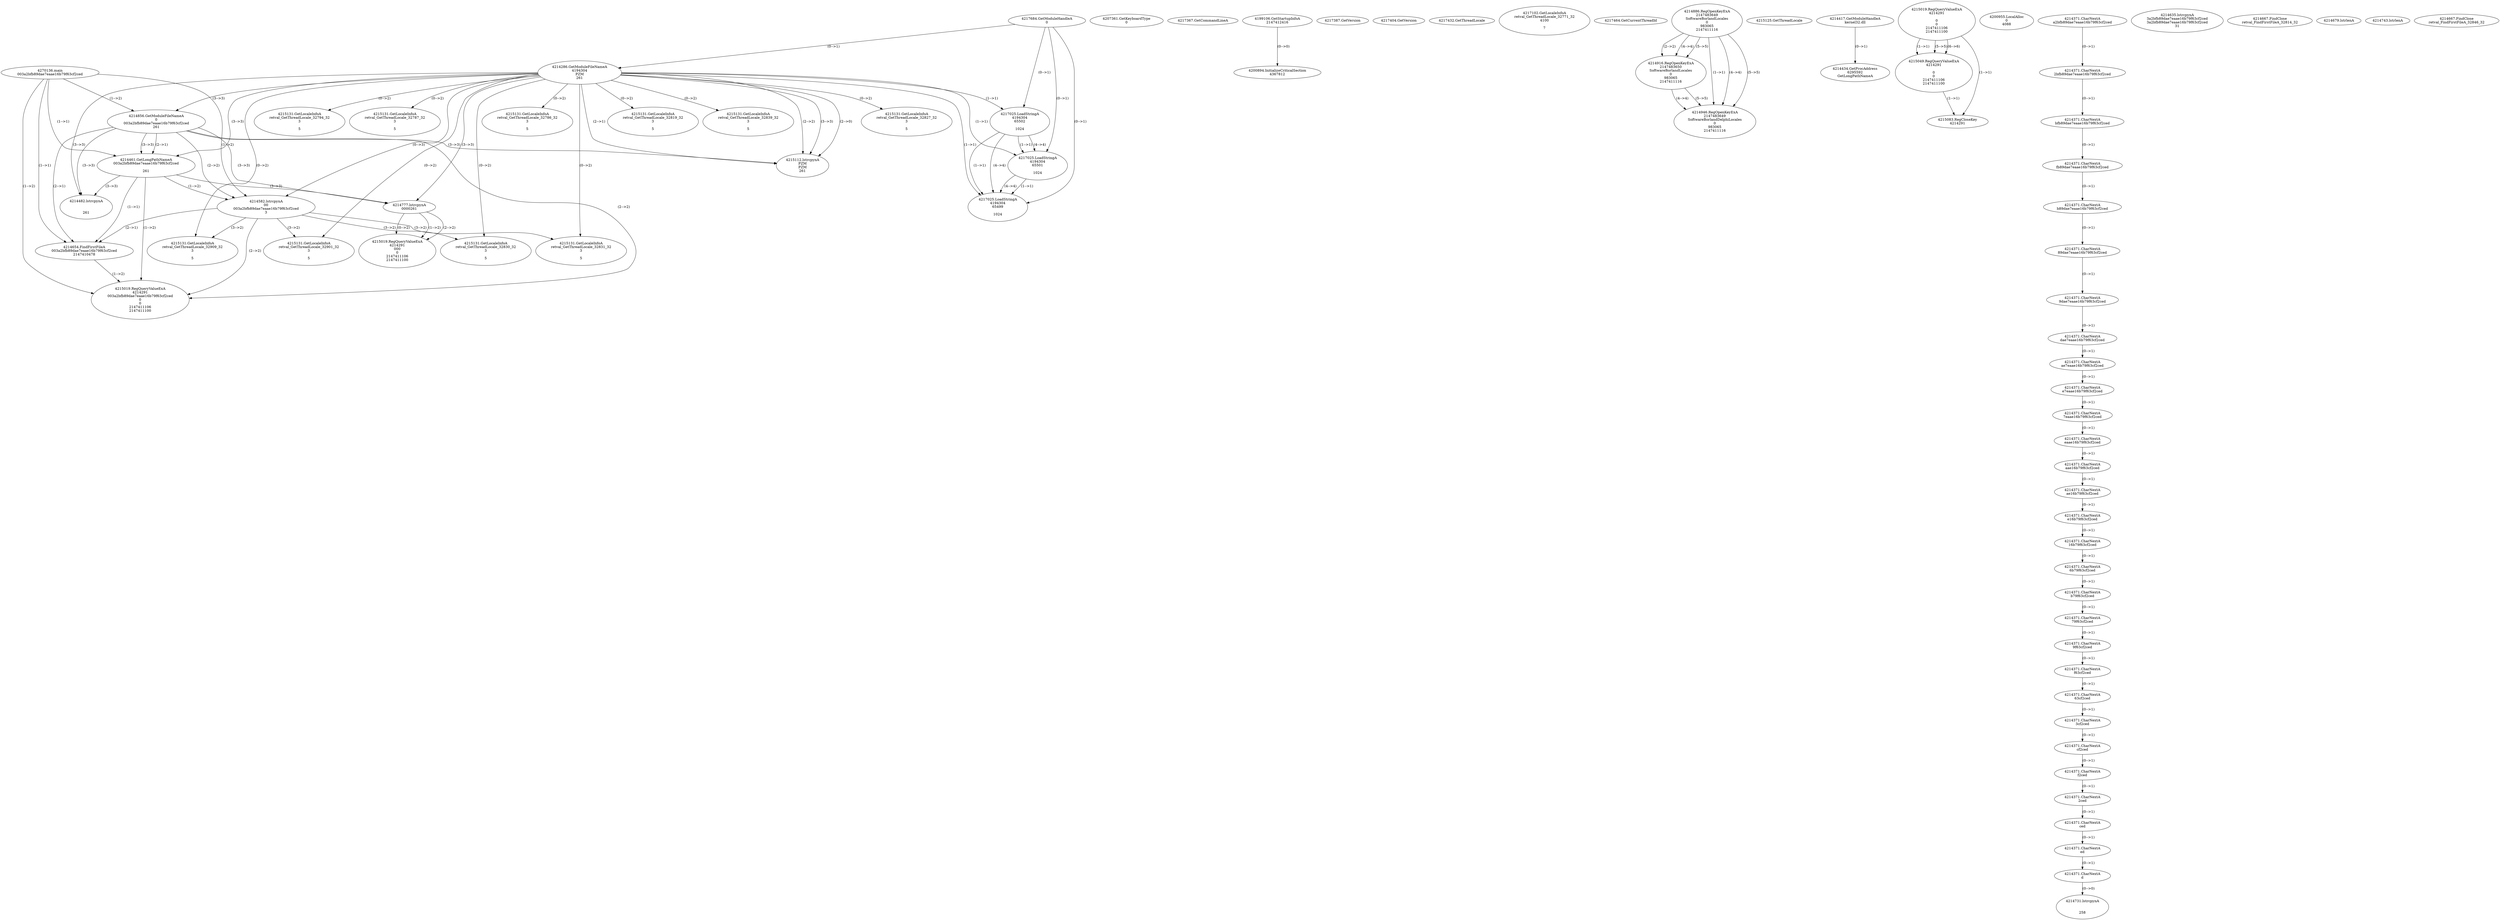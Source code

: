 // Global SCDG with merge call
digraph {
	0 [label="4270136.main
003a2bfb89dae7eaae16b79f63cf2ced"]
	1 [label="4217684.GetModuleHandleA
0"]
	2 [label="4207361.GetKeyboardType
0"]
	3 [label="4217367.GetCommandLineA
"]
	4 [label="4199106.GetStartupInfoA
2147412416"]
	5 [label="4217387.GetVersion
"]
	6 [label="4217404.GetVersion
"]
	7 [label="4217432.GetThreadLocale
"]
	8 [label="4217102.GetLocaleInfoA
retval_GetThreadLocale_32771_32
4100

7"]
	9 [label="4217464.GetCurrentThreadId
"]
	10 [label="4214286.GetModuleFileNameA
4194304
PZM
261"]
	1 -> 10 [label="(0-->1)"]
	11 [label="4214856.GetModuleFileNameA
0
003a2bfb89dae7eaae16b79f63cf2ced
261"]
	0 -> 11 [label="(1-->2)"]
	10 -> 11 [label="(3-->3)"]
	12 [label="4214886.RegOpenKeyExA
2147483649
Software\Borland\Locales
0
983065
2147411116"]
	13 [label="4214916.RegOpenKeyExA
2147483650
Software\Borland\Locales
0
983065
2147411116"]
	12 -> 13 [label="(2-->2)"]
	12 -> 13 [label="(4-->4)"]
	12 -> 13 [label="(5-->5)"]
	14 [label="4214946.RegOpenKeyExA
2147483649
Software\Borland\Delphi\Locales
0
983065
2147411116"]
	12 -> 14 [label="(1-->1)"]
	12 -> 14 [label="(4-->4)"]
	13 -> 14 [label="(4-->4)"]
	12 -> 14 [label="(5-->5)"]
	13 -> 14 [label="(5-->5)"]
	15 [label="4215112.lstrcpynA
PZM
PZM
261"]
	10 -> 15 [label="(2-->1)"]
	10 -> 15 [label="(2-->2)"]
	10 -> 15 [label="(3-->3)"]
	11 -> 15 [label="(3-->3)"]
	10 -> 15 [label="(2-->0)"]
	16 [label="4215125.GetThreadLocale
"]
	17 [label="4215131.GetLocaleInfoA
retval_GetThreadLocale_32827_32
3

5"]
	10 -> 17 [label="(0-->2)"]
	18 [label="4217025.LoadStringA
4194304
65502

1024"]
	1 -> 18 [label="(0-->1)"]
	10 -> 18 [label="(1-->1)"]
	19 [label="4214417.GetModuleHandleA
kernel32.dll"]
	20 [label="4214434.GetProcAddress
6295592
GetLongPathNameA"]
	19 -> 20 [label="(0-->1)"]
	21 [label="4214461.GetLongPathNameA
003a2bfb89dae7eaae16b79f63cf2ced

261"]
	0 -> 21 [label="(1-->1)"]
	11 -> 21 [label="(2-->1)"]
	10 -> 21 [label="(3-->3)"]
	11 -> 21 [label="(3-->3)"]
	22 [label="4214482.lstrcpynA


261"]
	10 -> 22 [label="(3-->3)"]
	11 -> 22 [label="(3-->3)"]
	21 -> 22 [label="(3-->3)"]
	23 [label="4215019.RegQueryValueExA
4214291

0
0
2147411106
2147411100"]
	24 [label="4215049.RegQueryValueExA
4214291

0
0
2147411106
2147411100"]
	23 -> 24 [label="(1-->1)"]
	23 -> 24 [label="(5-->5)"]
	23 -> 24 [label="(6-->6)"]
	25 [label="4215083.RegCloseKey
4214291"]
	23 -> 25 [label="(1-->1)"]
	24 -> 25 [label="(1-->1)"]
	26 [label="4215131.GetLocaleInfoA
retval_GetThreadLocale_32794_32
3

5"]
	10 -> 26 [label="(0-->2)"]
	27 [label="4217025.LoadStringA
4194304
65501

1024"]
	1 -> 27 [label="(0-->1)"]
	10 -> 27 [label="(1-->1)"]
	18 -> 27 [label="(1-->1)"]
	18 -> 27 [label="(4-->4)"]
	28 [label="4200894.InitializeCriticalSection
4367812"]
	4 -> 28 [label="(0-->0)"]
	29 [label="4200955.LocalAlloc
0
4088"]
	30 [label="4215131.GetLocaleInfoA
retval_GetThreadLocale_32787_32
3

5"]
	10 -> 30 [label="(0-->2)"]
	31 [label="4214582.lstrcpynA
00
003a2bfb89dae7eaae16b79f63cf2ced
3"]
	0 -> 31 [label="(1-->2)"]
	11 -> 31 [label="(2-->2)"]
	21 -> 31 [label="(1-->2)"]
	10 -> 31 [label="(0-->3)"]
	32 [label="4214371.CharNextA
a2bfb89dae7eaae16b79f63cf2ced"]
	33 [label="4214371.CharNextA
2bfb89dae7eaae16b79f63cf2ced"]
	32 -> 33 [label="(0-->1)"]
	34 [label="4214371.CharNextA
bfb89dae7eaae16b79f63cf2ced"]
	33 -> 34 [label="(0-->1)"]
	35 [label="4214371.CharNextA
fb89dae7eaae16b79f63cf2ced"]
	34 -> 35 [label="(0-->1)"]
	36 [label="4214371.CharNextA
b89dae7eaae16b79f63cf2ced"]
	35 -> 36 [label="(0-->1)"]
	37 [label="4214371.CharNextA
89dae7eaae16b79f63cf2ced"]
	36 -> 37 [label="(0-->1)"]
	38 [label="4214371.CharNextA
9dae7eaae16b79f63cf2ced"]
	37 -> 38 [label="(0-->1)"]
	39 [label="4214371.CharNextA
dae7eaae16b79f63cf2ced"]
	38 -> 39 [label="(0-->1)"]
	40 [label="4214371.CharNextA
ae7eaae16b79f63cf2ced"]
	39 -> 40 [label="(0-->1)"]
	41 [label="4214371.CharNextA
e7eaae16b79f63cf2ced"]
	40 -> 41 [label="(0-->1)"]
	42 [label="4214371.CharNextA
7eaae16b79f63cf2ced"]
	41 -> 42 [label="(0-->1)"]
	43 [label="4214371.CharNextA
eaae16b79f63cf2ced"]
	42 -> 43 [label="(0-->1)"]
	44 [label="4214371.CharNextA
aae16b79f63cf2ced"]
	43 -> 44 [label="(0-->1)"]
	45 [label="4214371.CharNextA
ae16b79f63cf2ced"]
	44 -> 45 [label="(0-->1)"]
	46 [label="4214371.CharNextA
e16b79f63cf2ced"]
	45 -> 46 [label="(0-->1)"]
	47 [label="4214371.CharNextA
16b79f63cf2ced"]
	46 -> 47 [label="(0-->1)"]
	48 [label="4214371.CharNextA
6b79f63cf2ced"]
	47 -> 48 [label="(0-->1)"]
	49 [label="4214371.CharNextA
b79f63cf2ced"]
	48 -> 49 [label="(0-->1)"]
	50 [label="4214371.CharNextA
79f63cf2ced"]
	49 -> 50 [label="(0-->1)"]
	51 [label="4214371.CharNextA
9f63cf2ced"]
	50 -> 51 [label="(0-->1)"]
	52 [label="4214371.CharNextA
f63cf2ced"]
	51 -> 52 [label="(0-->1)"]
	53 [label="4214371.CharNextA
63cf2ced"]
	52 -> 53 [label="(0-->1)"]
	54 [label="4214371.CharNextA
3cf2ced"]
	53 -> 54 [label="(0-->1)"]
	55 [label="4214371.CharNextA
cf2ced"]
	54 -> 55 [label="(0-->1)"]
	56 [label="4214371.CharNextA
f2ced"]
	55 -> 56 [label="(0-->1)"]
	57 [label="4214371.CharNextA
2ced"]
	56 -> 57 [label="(0-->1)"]
	58 [label="4214371.CharNextA
ced"]
	57 -> 58 [label="(0-->1)"]
	59 [label="4214371.CharNextA
ed"]
	58 -> 59 [label="(0-->1)"]
	60 [label="4214371.CharNextA
d"]
	59 -> 60 [label="(0-->1)"]
	61 [label="4214635.lstrcpynA
3a2bfb89dae7eaae16b79f63cf2ced
3a2bfb89dae7eaae16b79f63cf2ced
31"]
	62 [label="4214654.FindFirstFileA
003a2bfb89dae7eaae16b79f63cf2ced
2147410478"]
	0 -> 62 [label="(1-->1)"]
	11 -> 62 [label="(2-->1)"]
	21 -> 62 [label="(1-->1)"]
	31 -> 62 [label="(2-->1)"]
	63 [label="4214667.FindClose
retval_FindFirstFileA_32814_32"]
	64 [label="4214679.lstrlenA
"]
	65 [label="4214731.lstrcpynA


258"]
	60 -> 65 [label="(0-->0)"]
	66 [label="4214743.lstrlenA
"]
	67 [label="4214777.lstrcpynA
00\
00\
261"]
	10 -> 67 [label="(3-->3)"]
	11 -> 67 [label="(3-->3)"]
	21 -> 67 [label="(3-->3)"]
	68 [label="4215019.RegQueryValueExA
4214291
00\
0
0
2147411106
2147411100"]
	67 -> 68 [label="(1-->2)"]
	67 -> 68 [label="(2-->2)"]
	67 -> 68 [label="(0-->2)"]
	69 [label="4215131.GetLocaleInfoA
retval_GetThreadLocale_32909_32
3

5"]
	10 -> 69 [label="(0-->2)"]
	31 -> 69 [label="(3-->2)"]
	70 [label="4217025.LoadStringA
4194304
65499

1024"]
	1 -> 70 [label="(0-->1)"]
	10 -> 70 [label="(1-->1)"]
	18 -> 70 [label="(1-->1)"]
	27 -> 70 [label="(1-->1)"]
	18 -> 70 [label="(4-->4)"]
	27 -> 70 [label="(4-->4)"]
	71 [label="4214667.FindClose
retval_FindFirstFileA_32846_32"]
	72 [label="4215131.GetLocaleInfoA
retval_GetThreadLocale_32901_32
3

5"]
	10 -> 72 [label="(0-->2)"]
	31 -> 72 [label="(3-->2)"]
	73 [label="4215131.GetLocaleInfoA
retval_GetThreadLocale_32786_32
3

5"]
	10 -> 73 [label="(0-->2)"]
	74 [label="4215019.RegQueryValueExA
4214291
003a2bfb89dae7eaae16b79f63cf2ced
0
0
2147411106
2147411100"]
	0 -> 74 [label="(1-->2)"]
	11 -> 74 [label="(2-->2)"]
	21 -> 74 [label="(1-->2)"]
	31 -> 74 [label="(2-->2)"]
	62 -> 74 [label="(1-->2)"]
	75 [label="4215131.GetLocaleInfoA
retval_GetThreadLocale_32830_32
3

5"]
	10 -> 75 [label="(0-->2)"]
	31 -> 75 [label="(3-->2)"]
	76 [label="4215131.GetLocaleInfoA
retval_GetThreadLocale_32831_32
3

5"]
	10 -> 76 [label="(0-->2)"]
	31 -> 76 [label="(3-->2)"]
	77 [label="4215131.GetLocaleInfoA
retval_GetThreadLocale_32819_32
3

5"]
	10 -> 77 [label="(0-->2)"]
	78 [label="4215131.GetLocaleInfoA
retval_GetThreadLocale_32839_32
3

5"]
	10 -> 78 [label="(0-->2)"]
}
